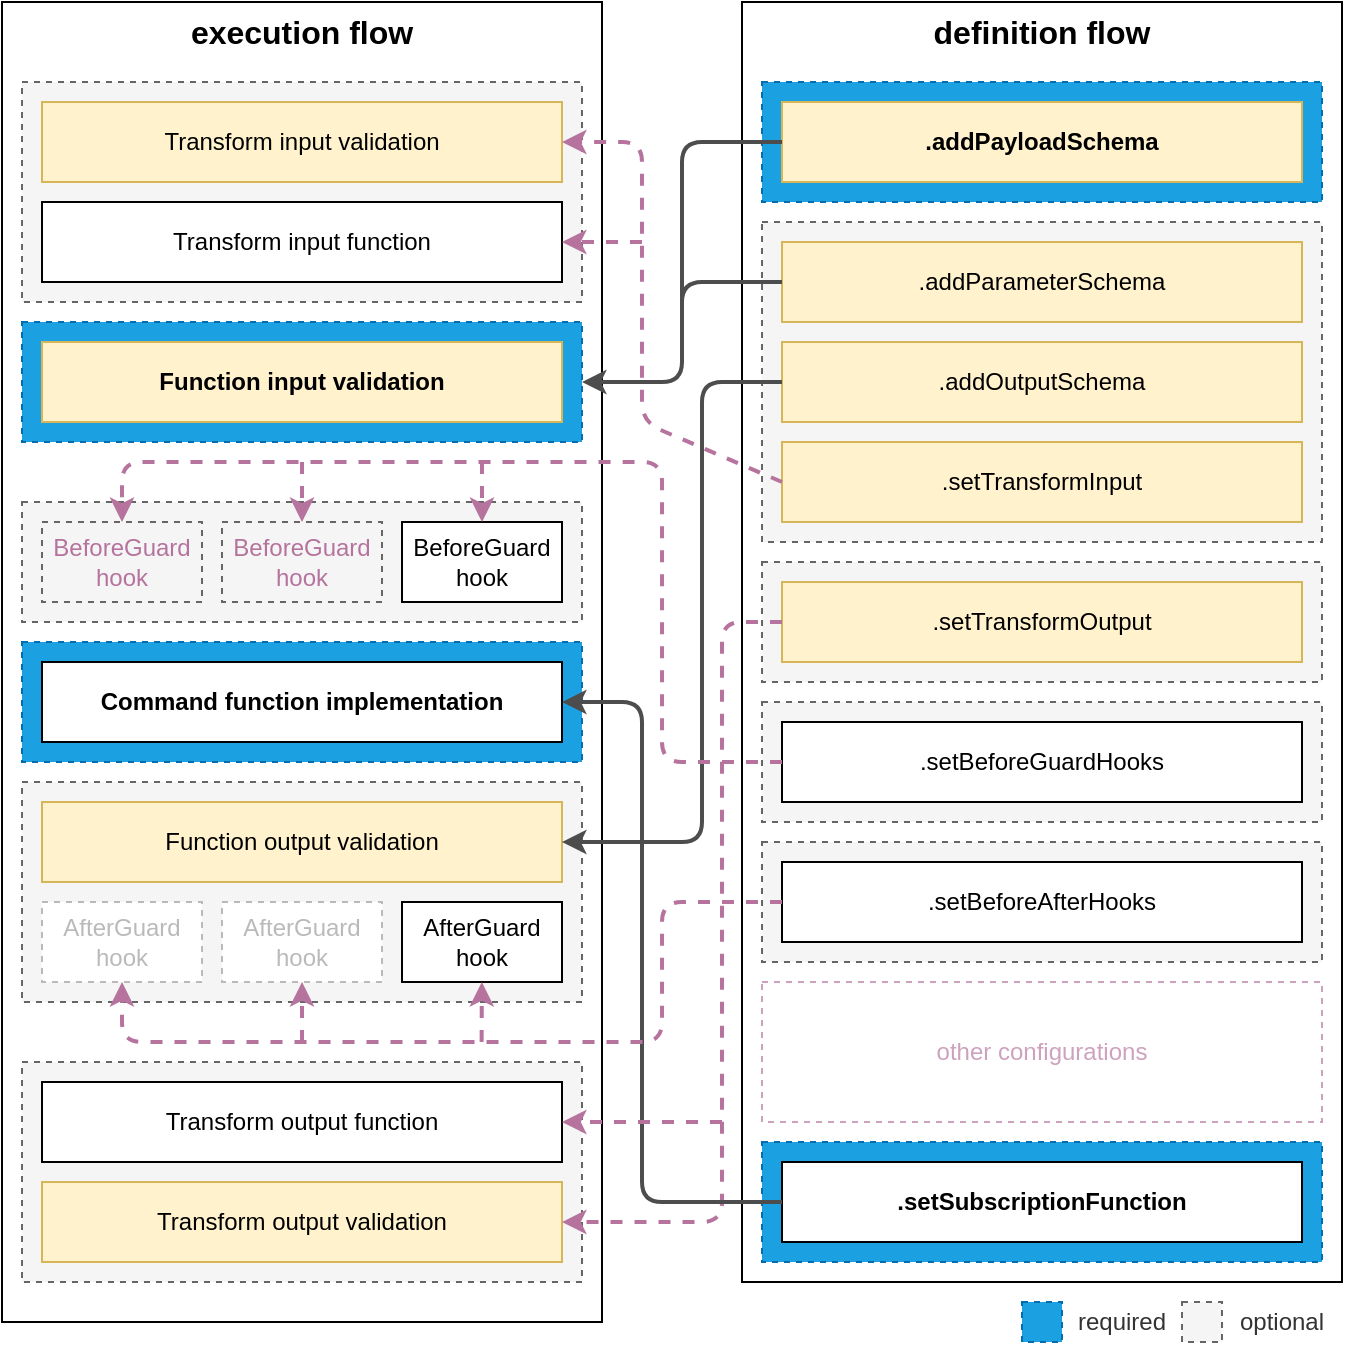 <mxfile version="20.8.16" type="device"><diagram name="Seite-1" id="cDlEMGaM4AJp0tlWs8eu"><mxGraphModel dx="719" dy="566" grid="1" gridSize="10" guides="1" tooltips="1" connect="1" arrows="1" fold="1" page="1" pageScale="1" pageWidth="827" pageHeight="1169" math="0" shadow="0"><root><mxCell id="0"/><mxCell id="1" parent="0"/><mxCell id="cokO5q71IppnCPsxz0vl-24" value="" style="rounded=0;whiteSpace=wrap;html=1;" vertex="1" parent="1"><mxGeometry x="430" y="40" width="300" height="640" as="geometry"/></mxCell><mxCell id="cokO5q71IppnCPsxz0vl-49" value="" style="rounded=0;whiteSpace=wrap;html=1;dashed=1;strokeColor=#666666;fontColor=#333333;fillColor=#f5f5f5;" vertex="1" parent="1"><mxGeometry x="440" y="150" width="280" height="160" as="geometry"/></mxCell><mxCell id="cokO5q71IppnCPsxz0vl-22" value="" style="rounded=0;whiteSpace=wrap;html=1;" vertex="1" parent="1"><mxGeometry x="60" y="40" width="300" height="660" as="geometry"/></mxCell><mxCell id="cokO5q71IppnCPsxz0vl-20" value="" style="rounded=0;whiteSpace=wrap;html=1;dashed=1;strokeColor=#666666;fontColor=#333333;fillColor=#f5f5f5;" vertex="1" parent="1"><mxGeometry x="70" y="430" width="280" height="110" as="geometry"/></mxCell><mxCell id="cokO5q71IppnCPsxz0vl-19" value="" style="rounded=0;whiteSpace=wrap;html=1;dashed=1;strokeColor=#006EAF;fillColor=#1ba1e2;fontColor=#ffffff;" vertex="1" parent="1"><mxGeometry x="70" y="360" width="280" height="60" as="geometry"/></mxCell><mxCell id="cokO5q71IppnCPsxz0vl-18" value="" style="rounded=0;whiteSpace=wrap;html=1;dashed=1;strokeColor=#666666;fontColor=#333333;fillColor=#f5f5f5;" vertex="1" parent="1"><mxGeometry x="70" y="290" width="280" height="60" as="geometry"/></mxCell><mxCell id="cokO5q71IppnCPsxz0vl-17" value="" style="rounded=0;whiteSpace=wrap;html=1;dashed=1;fillColor=#1ba1e2;fontColor=#ffffff;strokeColor=#006EAF;" vertex="1" parent="1"><mxGeometry x="70" y="200" width="280" height="60" as="geometry"/></mxCell><mxCell id="cokO5q71IppnCPsxz0vl-16" value="" style="rounded=0;whiteSpace=wrap;html=1;dashed=1;strokeColor=#666666;fontColor=#333333;fillColor=#f5f5f5;" vertex="1" parent="1"><mxGeometry x="70" y="570" width="280" height="110" as="geometry"/></mxCell><mxCell id="cokO5q71IppnCPsxz0vl-15" value="" style="rounded=0;whiteSpace=wrap;html=1;dashed=1;strokeColor=#666666;fontColor=#333333;fillColor=#f5f5f5;" vertex="1" parent="1"><mxGeometry x="70" y="80" width="280" height="110" as="geometry"/></mxCell><mxCell id="cokO5q71IppnCPsxz0vl-1" value="Transform input function" style="rounded=0;whiteSpace=wrap;html=1;" vertex="1" parent="1"><mxGeometry x="80" y="140" width="260" height="40" as="geometry"/></mxCell><mxCell id="cokO5q71IppnCPsxz0vl-2" value="Transform input validation" style="rounded=0;whiteSpace=wrap;html=1;fillColor=#fff2cc;strokeColor=#d6b656;" vertex="1" parent="1"><mxGeometry x="80" y="90" width="260" height="40" as="geometry"/></mxCell><mxCell id="cokO5q71IppnCPsxz0vl-3" value="Function input validation" style="rounded=0;whiteSpace=wrap;html=1;fillColor=#fff2cc;strokeColor=#d6b656;fontStyle=1" vertex="1" parent="1"><mxGeometry x="80" y="210" width="260" height="40" as="geometry"/></mxCell><mxCell id="cokO5q71IppnCPsxz0vl-5" value="AfterGuard hook" style="rounded=0;whiteSpace=wrap;html=1;" vertex="1" parent="1"><mxGeometry x="260" y="490" width="80" height="40" as="geometry"/></mxCell><mxCell id="cokO5q71IppnCPsxz0vl-6" value="AfterGuard hook" style="rounded=0;whiteSpace=wrap;html=1;dashed=1;strokeColor=#BABABA;fontColor=#BABABA;" vertex="1" parent="1"><mxGeometry x="170" y="490" width="80" height="40" as="geometry"/></mxCell><mxCell id="cokO5q71IppnCPsxz0vl-7" value="AfterGuard hook" style="rounded=0;whiteSpace=wrap;html=1;dashed=1;strokeColor=#BABABA;fontColor=#BABABA;" vertex="1" parent="1"><mxGeometry x="80" y="490" width="80" height="40" as="geometry"/></mxCell><mxCell id="cokO5q71IppnCPsxz0vl-8" value="Command function implementation" style="rounded=0;whiteSpace=wrap;html=1;fontStyle=1" vertex="1" parent="1"><mxGeometry x="80" y="370" width="260" height="40" as="geometry"/></mxCell><mxCell id="cokO5q71IppnCPsxz0vl-9" value="Function output validation" style="rounded=0;whiteSpace=wrap;html=1;fillColor=#fff2cc;strokeColor=#d6b656;" vertex="1" parent="1"><mxGeometry x="80" y="440" width="260" height="40" as="geometry"/></mxCell><mxCell id="cokO5q71IppnCPsxz0vl-10" value="Transform output function" style="rounded=0;whiteSpace=wrap;html=1;" vertex="1" parent="1"><mxGeometry x="80" y="580" width="260" height="40" as="geometry"/></mxCell><mxCell id="cokO5q71IppnCPsxz0vl-11" value="Transform output validation" style="rounded=0;whiteSpace=wrap;html=1;fillColor=#fff2cc;strokeColor=#d6b656;" vertex="1" parent="1"><mxGeometry x="80" y="630" width="260" height="40" as="geometry"/></mxCell><mxCell id="cokO5q71IppnCPsxz0vl-12" value="BeforeGuard hook" style="rounded=0;whiteSpace=wrap;html=1;" vertex="1" parent="1"><mxGeometry x="260" y="300" width="80" height="40" as="geometry"/></mxCell><mxCell id="cokO5q71IppnCPsxz0vl-13" value="BeforeGuard hook" style="rounded=0;whiteSpace=wrap;html=1;dashed=1;strokeColor=#666666;fontColor=#B5739D;fillColor=#f5f5f5;" vertex="1" parent="1"><mxGeometry x="170" y="300" width="80" height="40" as="geometry"/></mxCell><mxCell id="cokO5q71IppnCPsxz0vl-14" value="BeforeGuard hook" style="rounded=0;whiteSpace=wrap;html=1;dashed=1;strokeColor=#666666;fontColor=#B5739D;fillColor=#f5f5f5;" vertex="1" parent="1"><mxGeometry x="80" y="300" width="80" height="40" as="geometry"/></mxCell><mxCell id="cokO5q71IppnCPsxz0vl-23" value="execution flow" style="text;html=1;strokeColor=none;fillColor=none;align=center;verticalAlign=middle;whiteSpace=wrap;rounded=0;fontColor=#000000;fontSize=16;fontStyle=1" vertex="1" parent="1"><mxGeometry x="60" y="40" width="300" height="30" as="geometry"/></mxCell><mxCell id="cokO5q71IppnCPsxz0vl-44" value="definition flow" style="text;html=1;strokeColor=none;fillColor=none;align=center;verticalAlign=middle;whiteSpace=wrap;rounded=0;fontColor=#000000;fontSize=16;fontStyle=1" vertex="1" parent="1"><mxGeometry x="430" y="40" width="300" height="30" as="geometry"/></mxCell><mxCell id="cokO5q71IppnCPsxz0vl-45" value="" style="rounded=0;whiteSpace=wrap;html=1;dashed=1;fillColor=#1ba1e2;fontColor=#ffffff;strokeColor=#006EAF;" vertex="1" parent="1"><mxGeometry x="440" y="80" width="280" height="60" as="geometry"/></mxCell><mxCell id="cokO5q71IppnCPsxz0vl-46" value=".addPayloadSchema" style="rounded=0;whiteSpace=wrap;html=1;fillColor=#fff2cc;strokeColor=#d6b656;fontStyle=1" vertex="1" parent="1"><mxGeometry x="450" y="90" width="260" height="40" as="geometry"/></mxCell><mxCell id="cokO5q71IppnCPsxz0vl-47" value=".addParameterSchema" style="rounded=0;whiteSpace=wrap;html=1;fillColor=#fff2cc;strokeColor=#d6b656;fontStyle=0" vertex="1" parent="1"><mxGeometry x="450" y="160" width="260" height="40" as="geometry"/></mxCell><mxCell id="cokO5q71IppnCPsxz0vl-48" value=".addOutputSchema" style="rounded=0;whiteSpace=wrap;html=1;fillColor=#fff2cc;strokeColor=#d6b656;fontStyle=0" vertex="1" parent="1"><mxGeometry x="450" y="210" width="260" height="40" as="geometry"/></mxCell><mxCell id="cokO5q71IppnCPsxz0vl-50" value=".setTransformInput" style="rounded=0;whiteSpace=wrap;html=1;fillColor=#fff2cc;strokeColor=#d6b656;fontStyle=0" vertex="1" parent="1"><mxGeometry x="450" y="260" width="260" height="40" as="geometry"/></mxCell><mxCell id="cokO5q71IppnCPsxz0vl-51" value="" style="rounded=0;whiteSpace=wrap;html=1;dashed=1;strokeColor=#666666;fontColor=#333333;fillColor=#f5f5f5;" vertex="1" parent="1"><mxGeometry x="440" y="320" width="280" height="60" as="geometry"/></mxCell><mxCell id="cokO5q71IppnCPsxz0vl-52" value=".setTransformOutput" style="rounded=0;whiteSpace=wrap;html=1;fillColor=#fff2cc;strokeColor=#d6b656;fontStyle=0" vertex="1" parent="1"><mxGeometry x="450" y="330" width="260" height="40" as="geometry"/></mxCell><mxCell id="cokO5q71IppnCPsxz0vl-53" value="" style="rounded=0;whiteSpace=wrap;html=1;dashed=1;strokeColor=#666666;fontColor=#333333;fillColor=#f5f5f5;" vertex="1" parent="1"><mxGeometry x="440" y="390" width="280" height="60" as="geometry"/></mxCell><mxCell id="cokO5q71IppnCPsxz0vl-54" value=".setBeforeGuardHooks" style="rounded=0;whiteSpace=wrap;html=1;fontStyle=0" vertex="1" parent="1"><mxGeometry x="450" y="400" width="260" height="40" as="geometry"/></mxCell><mxCell id="cokO5q71IppnCPsxz0vl-55" value="" style="rounded=0;whiteSpace=wrap;html=1;dashed=1;strokeColor=#666666;fontColor=#333333;fillColor=#f5f5f5;" vertex="1" parent="1"><mxGeometry x="440" y="460" width="280" height="60" as="geometry"/></mxCell><mxCell id="cokO5q71IppnCPsxz0vl-56" value=".setBeforeAfterHooks" style="rounded=0;whiteSpace=wrap;html=1;" vertex="1" parent="1"><mxGeometry x="450" y="470" width="260" height="40" as="geometry"/></mxCell><mxCell id="cokO5q71IppnCPsxz0vl-57" value="" style="rounded=0;whiteSpace=wrap;html=1;dashed=1;strokeColor=#006EAF;fillColor=#1ba1e2;fontColor=#ffffff;" vertex="1" parent="1"><mxGeometry x="440" y="610" width="280" height="60" as="geometry"/></mxCell><mxCell id="cokO5q71IppnCPsxz0vl-58" value=".setSubscriptionFunction" style="rounded=0;whiteSpace=wrap;html=1;fontStyle=1" vertex="1" parent="1"><mxGeometry x="450" y="620" width="260" height="40" as="geometry"/></mxCell><mxCell id="cokO5q71IppnCPsxz0vl-64" value="" style="endArrow=none;html=1;rounded=1;fontSize=12;fontColor=#000000;exitX=0;exitY=0.5;exitDx=0;exitDy=0;strokeWidth=2;strokeColor=#4D4D4D;startArrow=none;startFill=0;endFill=0;" edge="1" parent="1" source="cokO5q71IppnCPsxz0vl-46"><mxGeometry width="50" height="50" relative="1" as="geometry"><mxPoint x="410" y="410" as="sourcePoint"/><mxPoint x="400" y="190" as="targetPoint"/><Array as="points"><mxPoint x="400" y="110"/></Array></mxGeometry></mxCell><mxCell id="cokO5q71IppnCPsxz0vl-65" value="" style="endArrow=classic;html=1;rounded=1;fontSize=12;fontColor=#000000;exitX=0;exitY=0.5;exitDx=0;exitDy=0;strokeWidth=2;strokeColor=#4D4D4D;" edge="1" parent="1" source="cokO5q71IppnCPsxz0vl-47"><mxGeometry width="50" height="50" relative="1" as="geometry"><mxPoint x="460" y="120" as="sourcePoint"/><mxPoint x="350" y="230" as="targetPoint"/><Array as="points"><mxPoint x="400" y="180"/><mxPoint x="400" y="230"/></Array></mxGeometry></mxCell><mxCell id="cokO5q71IppnCPsxz0vl-66" value="" style="endArrow=classic;html=1;rounded=1;fontSize=12;fontColor=#000000;entryX=1;entryY=0.5;entryDx=0;entryDy=0;exitX=0;exitY=0.5;exitDx=0;exitDy=0;strokeWidth=2;strokeColor=#4D4D4D;" edge="1" parent="1" source="cokO5q71IppnCPsxz0vl-48" target="cokO5q71IppnCPsxz0vl-9"><mxGeometry width="50" height="50" relative="1" as="geometry"><mxPoint x="464" y="200" as="sourcePoint"/><mxPoint x="364" y="320.0" as="targetPoint"/><Array as="points"><mxPoint x="410" y="230"/><mxPoint x="410" y="460"/></Array></mxGeometry></mxCell><mxCell id="cokO5q71IppnCPsxz0vl-67" value="" style="endArrow=classic;html=1;fontSize=12;fontColor=#000000;entryX=1;entryY=0.5;entryDx=0;entryDy=0;exitX=0;exitY=0.5;exitDx=0;exitDy=0;strokeWidth=2;strokeColor=#B5739D;dashed=1;rounded=1;" edge="1" parent="1" source="cokO5q71IppnCPsxz0vl-50" target="cokO5q71IppnCPsxz0vl-2"><mxGeometry width="50" height="50" relative="1" as="geometry"><mxPoint x="460" y="210.0" as="sourcePoint"/><mxPoint x="350" y="430" as="targetPoint"/><Array as="points"><mxPoint x="380" y="250"/><mxPoint x="380" y="110"/></Array></mxGeometry></mxCell><mxCell id="cokO5q71IppnCPsxz0vl-68" value="" style="endArrow=classic;html=1;fontSize=12;fontColor=#000000;exitX=0;exitY=0.5;exitDx=0;exitDy=0;strokeWidth=2;strokeColor=#B5739D;dashed=1;entryX=1;entryY=0.5;entryDx=0;entryDy=0;rounded=1;" edge="1" parent="1" source="cokO5q71IppnCPsxz0vl-52" target="cokO5q71IppnCPsxz0vl-11"><mxGeometry width="50" height="50" relative="1" as="geometry"><mxPoint x="460" y="280" as="sourcePoint"/><mxPoint x="380" y="490" as="targetPoint"/><Array as="points"><mxPoint x="420" y="350"/><mxPoint x="420" y="650"/></Array></mxGeometry></mxCell><mxCell id="cokO5q71IppnCPsxz0vl-69" value="" style="endArrow=classic;html=1;rounded=1;fontSize=12;fontColor=#000000;entryX=1;entryY=0.5;entryDx=0;entryDy=0;exitX=0;exitY=0.5;exitDx=0;exitDy=0;strokeWidth=2;strokeColor=#4D4D4D;" edge="1" parent="1" source="cokO5q71IppnCPsxz0vl-58" target="cokO5q71IppnCPsxz0vl-8"><mxGeometry width="50" height="50" relative="1" as="geometry"><mxPoint x="460" y="210" as="sourcePoint"/><mxPoint x="350" y="430" as="targetPoint"/><Array as="points"><mxPoint x="380" y="640"/><mxPoint x="380" y="390"/></Array></mxGeometry></mxCell><mxCell id="cokO5q71IppnCPsxz0vl-70" value="" style="endArrow=classic;html=1;fontSize=12;fontColor=#000000;exitX=0;exitY=0.5;exitDx=0;exitDy=0;strokeWidth=2;strokeColor=#B5739D;dashed=1;entryX=0.5;entryY=0;entryDx=0;entryDy=0;rounded=1;" edge="1" parent="1" source="cokO5q71IppnCPsxz0vl-54" target="cokO5q71IppnCPsxz0vl-14"><mxGeometry width="50" height="50" relative="1" as="geometry"><mxPoint x="460" y="350.0" as="sourcePoint"/><mxPoint x="350" y="620" as="targetPoint"/><Array as="points"><mxPoint x="390" y="420"/><mxPoint x="390" y="270"/><mxPoint x="370" y="270"/><mxPoint x="120" y="270"/></Array></mxGeometry></mxCell><mxCell id="cokO5q71IppnCPsxz0vl-72" value="" style="endArrow=classic;html=1;fontSize=12;fontColor=#000000;exitX=0;exitY=0.5;exitDx=0;exitDy=0;strokeWidth=2;strokeColor=#B5739D;dashed=1;entryX=0.5;entryY=1;entryDx=0;entryDy=0;rounded=1;" edge="1" parent="1" source="cokO5q71IppnCPsxz0vl-56" target="cokO5q71IppnCPsxz0vl-7"><mxGeometry width="50" height="50" relative="1" as="geometry"><mxPoint x="480" y="730" as="sourcePoint"/><mxPoint x="380" y="620.0" as="targetPoint"/><Array as="points"><mxPoint x="390" y="490"/><mxPoint x="390" y="560"/><mxPoint x="120" y="560"/></Array></mxGeometry></mxCell><mxCell id="cokO5q71IppnCPsxz0vl-73" value="&lt;font color=&quot;#cda2be&quot;&gt;other configurations&lt;/font&gt;" style="rounded=0;whiteSpace=wrap;html=1;strokeColor=#CDA2BE;fontSize=12;fontColor=#000000;dashed=1;" vertex="1" parent="1"><mxGeometry x="440" y="530" width="280" height="70" as="geometry"/></mxCell><mxCell id="cokO5q71IppnCPsxz0vl-74" value="" style="rounded=0;whiteSpace=wrap;html=1;dashed=1;strokeColor=#006EAF;fillColor=#1ba1e2;fontColor=#ffffff;" vertex="1" parent="1"><mxGeometry x="570" y="690" width="20" height="20" as="geometry"/></mxCell><mxCell id="cokO5q71IppnCPsxz0vl-75" value="required" style="text;html=1;strokeColor=none;fillColor=none;align=center;verticalAlign=middle;whiteSpace=wrap;rounded=0;fontSize=12;fontColor=#333;" vertex="1" parent="1"><mxGeometry x="590" y="690" width="60" height="20" as="geometry"/></mxCell><mxCell id="cokO5q71IppnCPsxz0vl-76" value="" style="rounded=0;whiteSpace=wrap;html=1;dashed=1;strokeColor=#666666;fontColor=#333333;fillColor=#f5f5f5;" vertex="1" parent="1"><mxGeometry x="650" y="690" width="20" height="20" as="geometry"/></mxCell><mxCell id="cokO5q71IppnCPsxz0vl-77" value="optional" style="text;html=1;strokeColor=none;fillColor=none;align=center;verticalAlign=middle;whiteSpace=wrap;rounded=0;fontSize=12;fontColor=#333;" vertex="1" parent="1"><mxGeometry x="670" y="690" width="60" height="20" as="geometry"/></mxCell><mxCell id="cokO5q71IppnCPsxz0vl-78" value="" style="endArrow=classic;html=1;fontSize=12;fontColor=#000000;entryX=1;entryY=0.5;entryDx=0;entryDy=0;strokeWidth=2;strokeColor=#B5739D;dashed=1;rounded=1;" edge="1" parent="1" target="cokO5q71IppnCPsxz0vl-1"><mxGeometry width="50" height="50" relative="1" as="geometry"><mxPoint x="380" y="160" as="sourcePoint"/><mxPoint x="350" y="120" as="targetPoint"/><Array as="points"/></mxGeometry></mxCell><mxCell id="cokO5q71IppnCPsxz0vl-79" value="" style="endArrow=classic;html=1;fontSize=12;fontColor=#000000;entryX=1;entryY=0.5;entryDx=0;entryDy=0;strokeWidth=2;strokeColor=#B5739D;dashed=1;rounded=1;" edge="1" parent="1" target="cokO5q71IppnCPsxz0vl-10"><mxGeometry width="50" height="50" relative="1" as="geometry"><mxPoint x="420" y="600" as="sourcePoint"/><mxPoint x="360" y="561.92" as="targetPoint"/><Array as="points"/></mxGeometry></mxCell><mxCell id="cokO5q71IppnCPsxz0vl-81" value="" style="endArrow=classic;html=1;fontSize=12;fontColor=#000000;strokeWidth=2;strokeColor=#B5739D;dashed=1;entryX=0.5;entryY=0;entryDx=0;entryDy=0;rounded=1;" edge="1" parent="1" target="cokO5q71IppnCPsxz0vl-13"><mxGeometry width="50" height="50" relative="1" as="geometry"><mxPoint x="210" y="270" as="sourcePoint"/><mxPoint x="130.0" y="320.0" as="targetPoint"/></mxGeometry></mxCell><mxCell id="cokO5q71IppnCPsxz0vl-82" value="" style="endArrow=classic;html=1;fontSize=12;fontColor=#000000;strokeWidth=2;strokeColor=#B5739D;dashed=1;entryX=0.5;entryY=0;entryDx=0;entryDy=0;rounded=1;" edge="1" parent="1" target="cokO5q71IppnCPsxz0vl-12"><mxGeometry width="50" height="50" relative="1" as="geometry"><mxPoint x="300" y="270" as="sourcePoint"/><mxPoint x="220" y="320" as="targetPoint"/></mxGeometry></mxCell><mxCell id="cokO5q71IppnCPsxz0vl-83" value="" style="endArrow=classic;html=1;fontSize=12;fontColor=#000000;strokeWidth=2;strokeColor=#B5739D;dashed=1;entryX=0.5;entryY=1;entryDx=0;entryDy=0;rounded=1;" edge="1" parent="1" target="cokO5q71IppnCPsxz0vl-6"><mxGeometry width="50" height="50" relative="1" as="geometry"><mxPoint x="210" y="560" as="sourcePoint"/><mxPoint x="220" y="310" as="targetPoint"/></mxGeometry></mxCell><mxCell id="cokO5q71IppnCPsxz0vl-84" value="" style="endArrow=classic;html=1;fontSize=12;fontColor=#000000;strokeWidth=2;strokeColor=#B5739D;dashed=1;rounded=1;" edge="1" parent="1" target="cokO5q71IppnCPsxz0vl-5"><mxGeometry width="50" height="50" relative="1" as="geometry"><mxPoint x="299.81" y="560.0" as="sourcePoint"/><mxPoint x="299.81" y="530.0" as="targetPoint"/></mxGeometry></mxCell></root></mxGraphModel></diagram></mxfile>